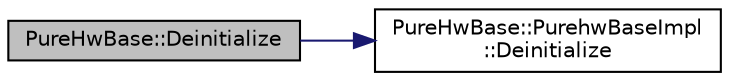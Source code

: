 digraph "PureHwBase::Deinitialize"
{
 // LATEX_PDF_SIZE
  edge [fontname="Helvetica",fontsize="10",labelfontname="Helvetica",labelfontsize="10"];
  node [fontname="Helvetica",fontsize="10",shape=record];
  rankdir="LR";
  Node1 [label="PureHwBase::Deinitialize",height=0.2,width=0.4,color="black", fillcolor="grey75", style="filled", fontcolor="black",tooltip="Deinitializes the instance."];
  Node1 -> Node2 [color="midnightblue",fontsize="10",style="solid",fontname="Helvetica"];
  Node2 [label="PureHwBase::PurehwBaseImpl\l::Deinitialize",height=0.2,width=0.4,color="black", fillcolor="white", style="filled",URL="$class_pure_hw_base_1_1_purehw_base_impl.html#aafd9924aaa5d0fc5c6d78356981c4c8c",tooltip="Deinitializes the instance."];
}
